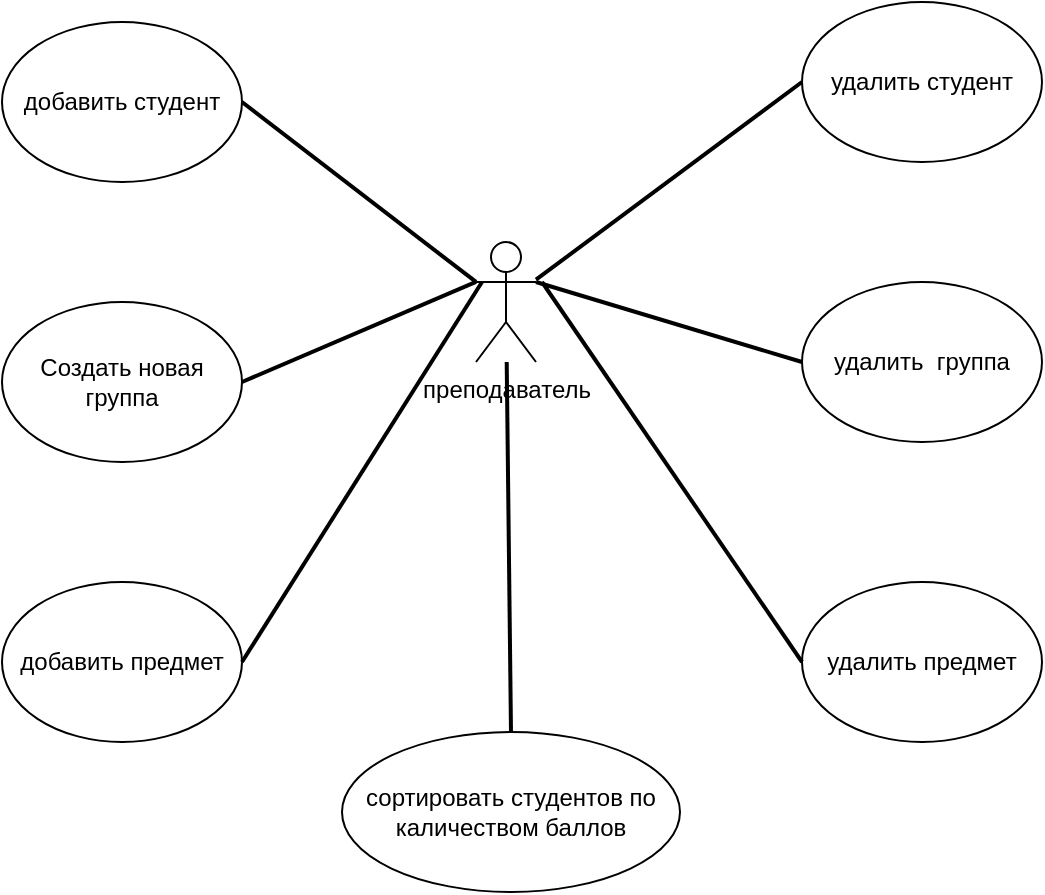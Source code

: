 <mxfile version="20.3.6" type="device"><diagram id="cqR18vof1Pw-4xWgCRJZ" name="Page-1"><mxGraphModel dx="1348" dy="744" grid="1" gridSize="10" guides="1" tooltips="1" connect="1" arrows="1" fold="1" page="1" pageScale="1" pageWidth="827" pageHeight="1169" math="0" shadow="0"><root><mxCell id="0"/><mxCell id="1" parent="0"/><mxCell id="1Cvmrzg7wjyfmaMEBpE0-1" value="преподаватель" style="shape=umlActor;verticalLabelPosition=bottom;verticalAlign=top;html=1;outlineConnect=0;" parent="1" vertex="1"><mxGeometry x="397" y="340" width="30" height="60" as="geometry"/></mxCell><mxCell id="1Cvmrzg7wjyfmaMEBpE0-3" value="Создать новая группа" style="ellipse;whiteSpace=wrap;html=1;" parent="1" vertex="1"><mxGeometry x="160" y="370" width="120" height="80" as="geometry"/></mxCell><mxCell id="84thThPk6CgDpPIRPkZY-3" value="удалить&amp;nbsp; группа" style="ellipse;whiteSpace=wrap;html=1;" vertex="1" parent="1"><mxGeometry x="560" y="360" width="120" height="80" as="geometry"/></mxCell><mxCell id="84thThPk6CgDpPIRPkZY-4" value="добавить студент" style="ellipse;whiteSpace=wrap;html=1;" vertex="1" parent="1"><mxGeometry x="160" y="230" width="120" height="80" as="geometry"/></mxCell><mxCell id="84thThPk6CgDpPIRPkZY-5" value="удалить студент" style="ellipse;whiteSpace=wrap;html=1;" vertex="1" parent="1"><mxGeometry x="560" y="220" width="120" height="80" as="geometry"/></mxCell><mxCell id="84thThPk6CgDpPIRPkZY-6" value="добавить предмет&lt;span style=&quot;color: rgba(0, 0, 0, 0); font-family: monospace; font-size: 0px; text-align: start;&quot;&gt;%3CmxGraphModel%3E%3Croot%3E%3CmxCell%20id%3D%220%22%2F%3E%3CmxCell%20id%3D%221%22%20parent%3D%220%22%2F%3E%3CmxCell%20id%3D%222%22%20value%3D%22%D0%B4%D0%BE%D0%B1%D0%B0%D0%B2%D0%B8%D1%82%D1%8C%20%D1%81%D1%82%D1%83%D0%B4%D0%B5%D0%BD%D1%82%22%20style%3D%22ellipse%3BwhiteSpace%3Dwrap%3Bhtml%3D1%3B%22%20vertex%3D%221%22%20parent%3D%221%22%3E%3CmxGeometry%20x%3D%22160%22%20y%3D%22230%22%20width%3D%22120%22%20height%3D%2280%22%20as%3D%22geometry%22%2F%3E%3C%2FmxCell%3E%3C%2Froot%3E%3C%2FmxGraphModel%3E&lt;/span&gt;" style="ellipse;whiteSpace=wrap;html=1;" vertex="1" parent="1"><mxGeometry x="160" y="510" width="120" height="80" as="geometry"/></mxCell><mxCell id="84thThPk6CgDpPIRPkZY-7" value="удалить предмет&lt;span style=&quot;color: rgba(0, 0, 0, 0); font-family: monospace; font-size: 0px; text-align: start;&quot;&gt;%3CmxGraphModel%3E%3Croot%3E%3CmxCell%20id%3D%220%22%2F%3E%3CmxCell%20id%3D%221%22%20parent%3D%220%22%2F%3E%3CmxCell%20id%3D%222%22%20value%3D%22%D0%B4%D0%BE%D0%B1%D0%B0%D0%B2%D0%B8%D1%82%D1%8C%20%D1%81%D1%82%D1%83%D0%B4%D0%B5%D0%BD%D1%82%22%20style%3D%22ellipse%3BwhiteSpace%3Dwrap%3Bhtml%3D1%3B%22%20vertex%3D%221%22%20parent%3D%221%22%3E%3CmxGeometry%20x%3D%22160%22%20y%3D%22230%22%20width%3D%22120%22%20height%3D%2280%22%20as%3D%22geometry%22%2F%3E%3C%2FmxCell%3E%3C%2Froot%3E%3C%2FmxGraphModel%3E&lt;/span&gt;" style="ellipse;whiteSpace=wrap;html=1;" vertex="1" parent="1"><mxGeometry x="560" y="510" width="120" height="80" as="geometry"/></mxCell><mxCell id="84thThPk6CgDpPIRPkZY-8" value="сортировать cтудентов по каличеством баллов" style="ellipse;whiteSpace=wrap;html=1;" vertex="1" parent="1"><mxGeometry x="330" y="585" width="169" height="80" as="geometry"/></mxCell><mxCell id="84thThPk6CgDpPIRPkZY-9" value="" style="endArrow=none;html=1;rounded=0;strokeWidth=2;entryX=0;entryY=0.5;entryDx=0;entryDy=0;" edge="1" parent="1" source="1Cvmrzg7wjyfmaMEBpE0-1" target="84thThPk6CgDpPIRPkZY-5"><mxGeometry width="50" height="50" relative="1" as="geometry"><mxPoint x="451" y="400" as="sourcePoint"/><mxPoint x="501" y="350" as="targetPoint"/></mxGeometry></mxCell><mxCell id="84thThPk6CgDpPIRPkZY-10" value="" style="endArrow=none;html=1;rounded=0;strokeWidth=2;entryX=0;entryY=0.5;entryDx=0;entryDy=0;exitX=1;exitY=0.333;exitDx=0;exitDy=0;exitPerimeter=0;" edge="1" parent="1" source="1Cvmrzg7wjyfmaMEBpE0-1" target="84thThPk6CgDpPIRPkZY-3"><mxGeometry width="50" height="50" relative="1" as="geometry"><mxPoint x="437" y="368.851" as="sourcePoint"/><mxPoint x="570" y="270" as="targetPoint"/></mxGeometry></mxCell><mxCell id="84thThPk6CgDpPIRPkZY-11" value="" style="endArrow=none;html=1;rounded=0;strokeWidth=2;entryX=0;entryY=0.5;entryDx=0;entryDy=0;" edge="1" parent="1" target="84thThPk6CgDpPIRPkZY-7"><mxGeometry width="50" height="50" relative="1" as="geometry"><mxPoint x="430" y="360" as="sourcePoint"/><mxPoint x="570" y="410" as="targetPoint"/></mxGeometry></mxCell><mxCell id="84thThPk6CgDpPIRPkZY-12" value="" style="endArrow=none;html=1;rounded=0;strokeWidth=2;entryX=0.5;entryY=0;entryDx=0;entryDy=0;" edge="1" parent="1" source="1Cvmrzg7wjyfmaMEBpE0-1" target="84thThPk6CgDpPIRPkZY-8"><mxGeometry width="50" height="50" relative="1" as="geometry"><mxPoint x="440" y="370" as="sourcePoint"/><mxPoint x="570" y="560" as="targetPoint"/></mxGeometry></mxCell><mxCell id="84thThPk6CgDpPIRPkZY-13" value="" style="endArrow=none;html=1;rounded=0;strokeWidth=2;entryX=1;entryY=0.5;entryDx=0;entryDy=0;exitX=0;exitY=0.333;exitDx=0;exitDy=0;exitPerimeter=0;" edge="1" parent="1" source="1Cvmrzg7wjyfmaMEBpE0-1" target="84thThPk6CgDpPIRPkZY-4"><mxGeometry width="50" height="50" relative="1" as="geometry"><mxPoint x="437" y="368.851" as="sourcePoint"/><mxPoint x="570" y="270" as="targetPoint"/></mxGeometry></mxCell><mxCell id="84thThPk6CgDpPIRPkZY-14" value="" style="endArrow=none;html=1;rounded=0;strokeWidth=2;entryX=0;entryY=0.333;entryDx=0;entryDy=0;entryPerimeter=0;exitX=1;exitY=0.5;exitDx=0;exitDy=0;" edge="1" parent="1" source="1Cvmrzg7wjyfmaMEBpE0-3" target="1Cvmrzg7wjyfmaMEBpE0-1"><mxGeometry width="50" height="50" relative="1" as="geometry"><mxPoint x="330" y="430" as="sourcePoint"/><mxPoint x="290" y="280" as="targetPoint"/></mxGeometry></mxCell><mxCell id="84thThPk6CgDpPIRPkZY-15" value="" style="endArrow=none;html=1;rounded=0;strokeWidth=2;exitX=1;exitY=0.5;exitDx=0;exitDy=0;" edge="1" parent="1" source="84thThPk6CgDpPIRPkZY-6"><mxGeometry width="50" height="50" relative="1" as="geometry"><mxPoint x="290" y="420" as="sourcePoint"/><mxPoint x="400" y="360" as="targetPoint"/></mxGeometry></mxCell></root></mxGraphModel></diagram></mxfile>